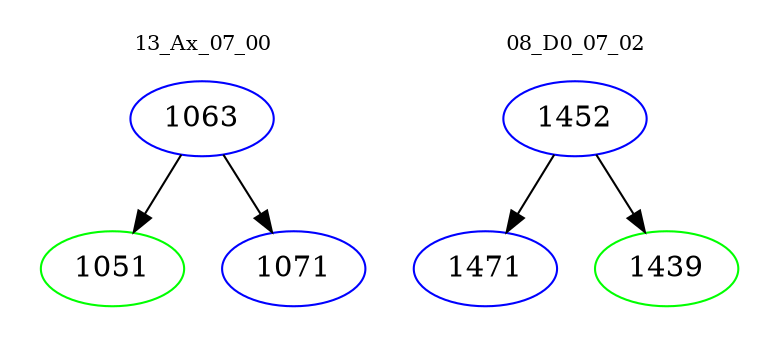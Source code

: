 digraph{
subgraph cluster_0 {
color = white
label = "13_Ax_07_00";
fontsize=10;
T0_1063 [label="1063", color="blue"]
T0_1063 -> T0_1051 [color="black"]
T0_1051 [label="1051", color="green"]
T0_1063 -> T0_1071 [color="black"]
T0_1071 [label="1071", color="blue"]
}
subgraph cluster_1 {
color = white
label = "08_D0_07_02";
fontsize=10;
T1_1452 [label="1452", color="blue"]
T1_1452 -> T1_1471 [color="black"]
T1_1471 [label="1471", color="blue"]
T1_1452 -> T1_1439 [color="black"]
T1_1439 [label="1439", color="green"]
}
}
